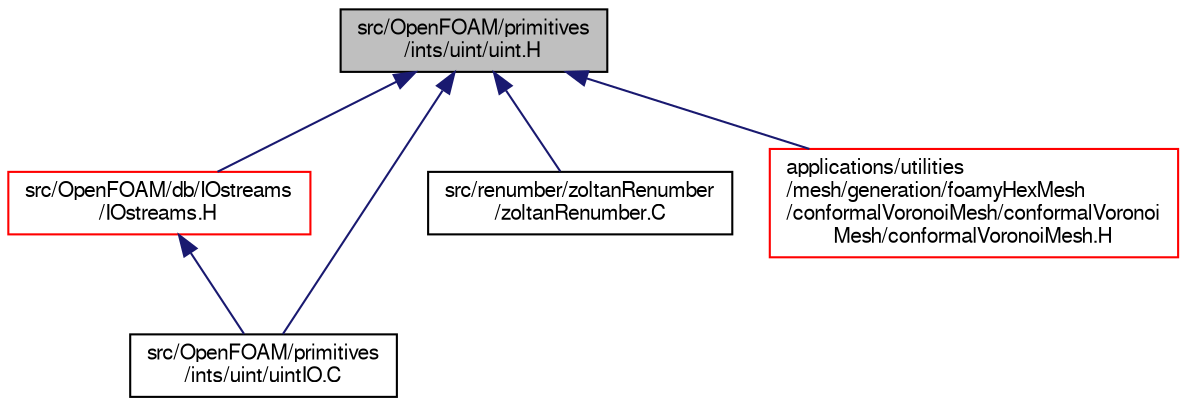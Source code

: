 digraph "src/OpenFOAM/primitives/ints/uint/uint.H"
{
  bgcolor="transparent";
  edge [fontname="FreeSans",fontsize="10",labelfontname="FreeSans",labelfontsize="10"];
  node [fontname="FreeSans",fontsize="10",shape=record];
  Node13 [label="src/OpenFOAM/primitives\l/ints/uint/uint.H",height=0.2,width=0.4,color="black", fillcolor="grey75", style="filled", fontcolor="black"];
  Node13 -> Node14 [dir="back",color="midnightblue",fontsize="10",style="solid",fontname="FreeSans"];
  Node14 [label="src/OpenFOAM/db/IOstreams\l/IOstreams.H",height=0.2,width=0.4,color="red",URL="$a09104.html",tooltip="Useful combination of include files which define Sin, Sout and Serr and the use of IO streams general..."];
  Node14 -> Node3766 [dir="back",color="midnightblue",fontsize="10",style="solid",fontname="FreeSans"];
  Node3766 [label="src/OpenFOAM/primitives\l/ints/uint/uintIO.C",height=0.2,width=0.4,color="black",URL="$a12404.html",tooltip="Reads an uint from an input stream, for a given version number and File format. If an ascii File is b..."];
  Node13 -> Node3766 [dir="back",color="midnightblue",fontsize="10",style="solid",fontname="FreeSans"];
  Node13 -> Node2618 [dir="back",color="midnightblue",fontsize="10",style="solid",fontname="FreeSans"];
  Node2618 [label="src/renumber/zoltanRenumber\l/zoltanRenumber.C",height=0.2,width=0.4,color="black",URL="$a14489.html"];
  Node13 -> Node198 [dir="back",color="midnightblue",fontsize="10",style="solid",fontname="FreeSans"];
  Node198 [label="applications/utilities\l/mesh/generation/foamyHexMesh\l/conformalVoronoiMesh/conformalVoronoi\lMesh/conformalVoronoiMesh.H",height=0.2,width=0.4,color="red",URL="$a18179.html"];
}
